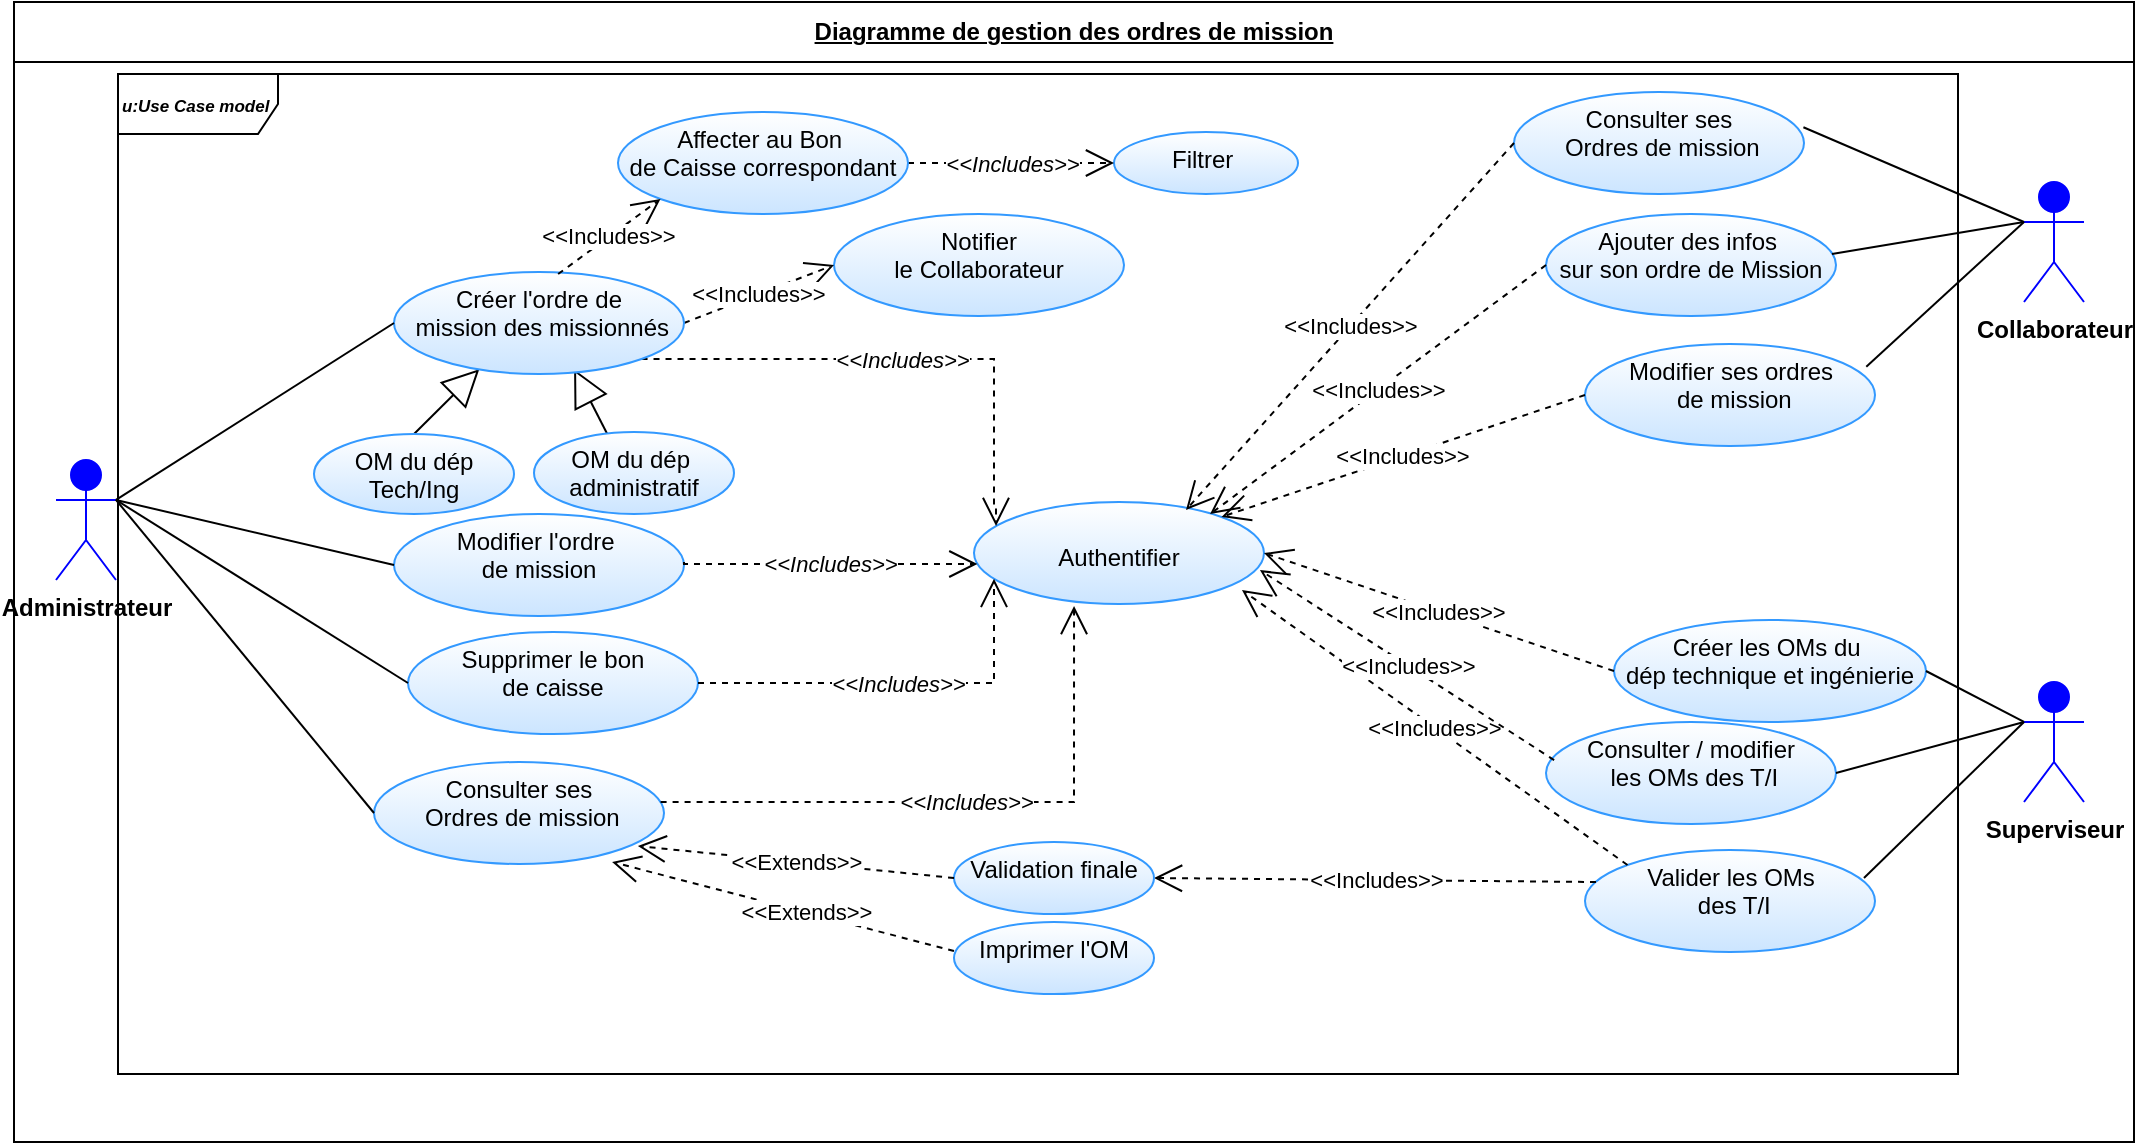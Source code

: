 <mxfile version="24.4.10" type="github">
  <diagram name="Page-1" id="1s-kNIn9ZSsuVjY9I_-7">
    <mxGraphModel dx="2213" dy="1962" grid="1" gridSize="10" guides="1" tooltips="1" connect="1" arrows="1" fold="1" page="1" pageScale="1" pageWidth="827" pageHeight="1169" math="0" shadow="0">
      <root>
        <mxCell id="0" />
        <mxCell id="1" parent="0" />
        <mxCell id="3I1Q3FmlnKjEjvLCsBJX-1" value="&lt;u&gt;Diagramme de gestion des ordres de mission&lt;/u&gt;" style="swimlane;fontStyle=1;align=center;horizontal=1;startSize=30;collapsible=0;html=1;whiteSpace=wrap;" vertex="1" parent="1">
          <mxGeometry x="-680" y="-120" width="1060" height="570" as="geometry" />
        </mxCell>
        <mxCell id="3I1Q3FmlnKjEjvLCsBJX-2" value="&lt;i&gt;&lt;font style=&quot;font-size: 8.5px;&quot;&gt;&lt;b style=&quot;&quot;&gt;u:Use Case model&lt;/b&gt;&lt;/font&gt;&lt;/i&gt;" style="shape=umlFrame;whiteSpace=wrap;html=1;pointerEvents=0;recursiveResize=0;container=1;collapsible=0;width=80;align=left;" vertex="1" parent="3I1Q3FmlnKjEjvLCsBJX-1">
          <mxGeometry width="920" height="500" relative="1" as="geometry">
            <mxPoint x="52" y="36" as="offset" />
          </mxGeometry>
        </mxCell>
        <mxCell id="3I1Q3FmlnKjEjvLCsBJX-3" value="&lt;div&gt;&lt;br&gt;&lt;/div&gt;Authentifier" style="ellipse;whiteSpace=wrap;html=1;verticalAlign=top;strokeColor=#3399FF;gradientColor=#CCE5FF;" vertex="1" parent="3I1Q3FmlnKjEjvLCsBJX-2">
          <mxGeometry x="428" y="214" width="145" height="51" as="geometry" />
        </mxCell>
        <mxCell id="3I1Q3FmlnKjEjvLCsBJX-4" value="&lt;div&gt;Supprimer le bon&lt;/div&gt;&lt;div&gt;de caisse&lt;/div&gt;" style="ellipse;whiteSpace=wrap;html=1;verticalAlign=top;strokeColor=#3399FF;gradientColor=#CCE5FF;" vertex="1" parent="3I1Q3FmlnKjEjvLCsBJX-2">
          <mxGeometry x="145" y="279" width="145" height="51" as="geometry" />
        </mxCell>
        <mxCell id="3I1Q3FmlnKjEjvLCsBJX-5" value="&lt;i&gt;&amp;lt;&amp;lt;Includes&amp;gt;&amp;gt;&lt;/i&gt;" style="endArrow=open;endSize=12;dashed=1;html=1;rounded=0;edgeStyle=orthogonalEdgeStyle;exitX=1;exitY=0.5;exitDx=0;exitDy=0;" edge="1" parent="3I1Q3FmlnKjEjvLCsBJX-2" source="3I1Q3FmlnKjEjvLCsBJX-4" target="3I1Q3FmlnKjEjvLCsBJX-3">
          <mxGeometry width="160" relative="1" as="geometry">
            <mxPoint x="403" y="114.5" as="sourcePoint" />
            <mxPoint x="699" y="399" as="targetPoint" />
            <Array as="points">
              <mxPoint x="438" y="305" />
            </Array>
          </mxGeometry>
        </mxCell>
        <mxCell id="3I1Q3FmlnKjEjvLCsBJX-6" value="Modifier l&#39;ordre&amp;nbsp;&lt;div&gt;de mission&lt;/div&gt;" style="ellipse;whiteSpace=wrap;html=1;verticalAlign=top;strokeColor=#3399FF;gradientColor=#CCE5FF;" vertex="1" parent="3I1Q3FmlnKjEjvLCsBJX-2">
          <mxGeometry x="138" y="220" width="145" height="51" as="geometry" />
        </mxCell>
        <mxCell id="3I1Q3FmlnKjEjvLCsBJX-9" value="&lt;i&gt;&amp;lt;&amp;lt;Includes&amp;gt;&amp;gt;&lt;/i&gt;" style="endArrow=open;endSize=12;dashed=1;html=1;rounded=0;edgeStyle=orthogonalEdgeStyle;exitX=1;exitY=1;exitDx=0;exitDy=0;entryX=0.076;entryY=0.235;entryDx=0;entryDy=0;entryPerimeter=0;" edge="1" parent="3I1Q3FmlnKjEjvLCsBJX-2" source="3I1Q3FmlnKjEjvLCsBJX-25" target="3I1Q3FmlnKjEjvLCsBJX-3">
          <mxGeometry width="160" relative="1" as="geometry">
            <mxPoint x="280.97" y="150.997" as="sourcePoint" />
            <mxPoint x="488" y="184" as="targetPoint" />
            <Array as="points">
              <mxPoint x="438" y="142" />
              <mxPoint x="438" y="217" />
              <mxPoint x="439" y="217" />
            </Array>
          </mxGeometry>
        </mxCell>
        <mxCell id="3I1Q3FmlnKjEjvLCsBJX-16" value="&lt;div&gt;Filtrer&amp;nbsp;&lt;/div&gt;" style="ellipse;whiteSpace=wrap;html=1;verticalAlign=top;strokeColor=#3399FF;gradientColor=#CCE5FF;" vertex="1" parent="3I1Q3FmlnKjEjvLCsBJX-2">
          <mxGeometry x="498" y="29" width="92" height="31" as="geometry" />
        </mxCell>
        <mxCell id="3I1Q3FmlnKjEjvLCsBJX-17" value="&lt;i&gt;&amp;lt;&amp;lt;Includes&amp;gt;&amp;gt;&lt;/i&gt;" style="endArrow=open;endSize=12;dashed=1;html=1;rounded=0;edgeStyle=orthogonalEdgeStyle;exitX=1;exitY=0.5;exitDx=0;exitDy=0;entryX=0;entryY=0.5;entryDx=0;entryDy=0;" edge="1" parent="3I1Q3FmlnKjEjvLCsBJX-2" source="3I1Q3FmlnKjEjvLCsBJX-26" target="3I1Q3FmlnKjEjvLCsBJX-16">
          <mxGeometry width="160" relative="1" as="geometry">
            <mxPoint x="268" y="333" as="sourcePoint" />
            <mxPoint x="423" y="333" as="targetPoint" />
          </mxGeometry>
        </mxCell>
        <mxCell id="3I1Q3FmlnKjEjvLCsBJX-28" value="" style="endArrow=block;endSize=16;endFill=0;html=1;rounded=0;exitX=0.367;exitY=0.028;exitDx=0;exitDy=0;exitPerimeter=0;entryX=0.621;entryY=0.954;entryDx=0;entryDy=0;entryPerimeter=0;" edge="1" parent="3I1Q3FmlnKjEjvLCsBJX-2" source="3I1Q3FmlnKjEjvLCsBJX-31" target="3I1Q3FmlnKjEjvLCsBJX-25">
          <mxGeometry width="160" relative="1" as="geometry">
            <mxPoint x="392" y="498.664" as="sourcePoint" />
            <mxPoint x="481" y="356" as="targetPoint" />
          </mxGeometry>
        </mxCell>
        <mxCell id="3I1Q3FmlnKjEjvLCsBJX-29" value="" style="endArrow=block;endSize=16;endFill=0;html=1;rounded=0;entryX=0.294;entryY=0.954;entryDx=0;entryDy=0;entryPerimeter=0;exitX=0.5;exitY=0;exitDx=0;exitDy=0;strokeColor=#000000;" edge="1" parent="3I1Q3FmlnKjEjvLCsBJX-2" source="3I1Q3FmlnKjEjvLCsBJX-30" target="3I1Q3FmlnKjEjvLCsBJX-25">
          <mxGeometry width="160" relative="1" as="geometry">
            <mxPoint x="276" y="499" as="sourcePoint" />
            <mxPoint x="379" y="469" as="targetPoint" />
          </mxGeometry>
        </mxCell>
        <mxCell id="3I1Q3FmlnKjEjvLCsBJX-30" value="&lt;div&gt;OM&amp;nbsp;&lt;span style=&quot;background-color: initial;&quot;&gt;du dép Tech/Ing&lt;/span&gt;&lt;br&gt;&lt;/div&gt;" style="ellipse;whiteSpace=wrap;html=1;verticalAlign=top;strokeColor=#3399FF;gradientColor=#CCE5FF;" vertex="1" parent="3I1Q3FmlnKjEjvLCsBJX-2">
          <mxGeometry x="98" y="180" width="100" height="40" as="geometry" />
        </mxCell>
        <mxCell id="3I1Q3FmlnKjEjvLCsBJX-31" value="&lt;div&gt;OM&amp;nbsp;&lt;span style=&quot;background-color: initial;&quot;&gt;du dép&amp;nbsp;&lt;/span&gt;&lt;/div&gt;&lt;div&gt;&lt;span style=&quot;background-color: initial;&quot;&gt;administratif&lt;/span&gt;&lt;/div&gt;" style="ellipse;whiteSpace=wrap;html=1;verticalAlign=top;strokeColor=#3399FF;gradientColor=#CCE5FF;" vertex="1" parent="3I1Q3FmlnKjEjvLCsBJX-2">
          <mxGeometry x="208" y="179" width="100" height="41" as="geometry" />
        </mxCell>
        <mxCell id="3I1Q3FmlnKjEjvLCsBJX-32" value="Notifier&lt;div&gt;le Collaborateur&lt;/div&gt;" style="ellipse;whiteSpace=wrap;html=1;verticalAlign=top;strokeColor=#3399FF;gradientColor=#CCE5FF;" vertex="1" parent="3I1Q3FmlnKjEjvLCsBJX-2">
          <mxGeometry x="358" y="70" width="145" height="51" as="geometry" />
        </mxCell>
        <mxCell id="3I1Q3FmlnKjEjvLCsBJX-33" value="&amp;lt;&amp;lt;Includes&amp;gt;&amp;gt;" style="endArrow=open;endSize=12;dashed=1;html=1;rounded=0;exitX=1;exitY=0.5;exitDx=0;exitDy=0;entryX=0;entryY=0.5;entryDx=0;entryDy=0;" edge="1" parent="3I1Q3FmlnKjEjvLCsBJX-2" source="3I1Q3FmlnKjEjvLCsBJX-25" target="3I1Q3FmlnKjEjvLCsBJX-32">
          <mxGeometry width="160" relative="1" as="geometry">
            <mxPoint x="504" y="448" as="sourcePoint" />
            <mxPoint x="640" y="483" as="targetPoint" />
          </mxGeometry>
        </mxCell>
        <mxCell id="3I1Q3FmlnKjEjvLCsBJX-25" value="Créer l&#39;ordre de&lt;div&gt;&amp;nbsp;mission des missionnés&lt;/div&gt;" style="ellipse;whiteSpace=wrap;html=1;verticalAlign=top;strokeColor=#3399FF;gradientColor=#CCE5FF;" vertex="1" parent="3I1Q3FmlnKjEjvLCsBJX-2">
          <mxGeometry x="138" y="99" width="145" height="51" as="geometry" />
        </mxCell>
        <mxCell id="3I1Q3FmlnKjEjvLCsBJX-26" value="Affecter au Bon&amp;nbsp;&lt;div&gt;de Caisse correspondant&lt;/div&gt;" style="ellipse;whiteSpace=wrap;html=1;verticalAlign=top;strokeColor=#3399FF;gradientColor=#CCE5FF;gradientDirection=south;" vertex="1" parent="3I1Q3FmlnKjEjvLCsBJX-2">
          <mxGeometry x="250" y="19" width="145" height="51" as="geometry" />
        </mxCell>
        <mxCell id="3I1Q3FmlnKjEjvLCsBJX-36" value="&amp;lt;&amp;lt;Includes&amp;gt;&amp;gt;" style="endArrow=open;endSize=12;dashed=1;html=1;rounded=0;exitX=0.566;exitY=0.02;exitDx=0;exitDy=0;entryX=0;entryY=1;entryDx=0;entryDy=0;exitPerimeter=0;" edge="1" parent="3I1Q3FmlnKjEjvLCsBJX-2" source="3I1Q3FmlnKjEjvLCsBJX-25" target="3I1Q3FmlnKjEjvLCsBJX-26">
          <mxGeometry width="160" relative="1" as="geometry">
            <mxPoint x="333" y="153" as="sourcePoint" />
            <mxPoint x="440" y="137" as="targetPoint" />
          </mxGeometry>
        </mxCell>
        <mxCell id="3I1Q3FmlnKjEjvLCsBJX-39" value="Ajouter des infos&amp;nbsp;&lt;div&gt;sur&amp;nbsp;&lt;span style=&quot;background-color: initial;&quot;&gt;son ordre&amp;nbsp;&lt;/span&gt;&lt;span style=&quot;background-color: initial;&quot;&gt;de Mission&lt;/span&gt;&lt;/div&gt;" style="ellipse;whiteSpace=wrap;html=1;verticalAlign=top;strokeColor=#3399FF;gradientColor=#CCE5FF;" vertex="1" parent="3I1Q3FmlnKjEjvLCsBJX-2">
          <mxGeometry x="714" y="70" width="145" height="51" as="geometry" />
        </mxCell>
        <mxCell id="3I1Q3FmlnKjEjvLCsBJX-41" value="Consulter ses&lt;div&gt;&amp;nbsp;Ordres&amp;nbsp;&lt;span style=&quot;background-color: initial;&quot;&gt;de mission&lt;/span&gt;&lt;/div&gt;" style="ellipse;whiteSpace=wrap;html=1;verticalAlign=top;strokeColor=#3399FF;gradientColor=#CCE5FF;" vertex="1" parent="3I1Q3FmlnKjEjvLCsBJX-2">
          <mxGeometry x="698" y="9" width="145" height="51" as="geometry" />
        </mxCell>
        <mxCell id="3I1Q3FmlnKjEjvLCsBJX-43" value="Modifier ses ordres&lt;div&gt;&amp;nbsp;de mission&lt;/div&gt;" style="ellipse;whiteSpace=wrap;html=1;verticalAlign=top;strokeColor=#3399FF;gradientColor=#CCE5FF;" vertex="1" parent="3I1Q3FmlnKjEjvLCsBJX-2">
          <mxGeometry x="733.5" y="135" width="145" height="51" as="geometry" />
        </mxCell>
        <mxCell id="3I1Q3FmlnKjEjvLCsBJX-51" value="&lt;div&gt;Créer les OMs du&amp;nbsp;&lt;/div&gt;&lt;div&gt;dép technique et ingénierie&lt;div&gt;&lt;br&gt;&lt;/div&gt;&lt;/div&gt;" style="ellipse;whiteSpace=wrap;html=1;verticalAlign=top;strokeColor=#3399FF;gradientColor=#CCE5FF;" vertex="1" parent="3I1Q3FmlnKjEjvLCsBJX-2">
          <mxGeometry x="748" y="273" width="156" height="51" as="geometry" />
        </mxCell>
        <mxCell id="3I1Q3FmlnKjEjvLCsBJX-50" value="&lt;div&gt;Consulter / modifier&lt;/div&gt;&lt;div&gt;&amp;nbsp;les OMs des T/I&lt;/div&gt;" style="ellipse;whiteSpace=wrap;html=1;verticalAlign=top;strokeColor=#3399FF;gradientColor=#CCE5FF;" vertex="1" parent="3I1Q3FmlnKjEjvLCsBJX-2">
          <mxGeometry x="714" y="324" width="145" height="51" as="geometry" />
        </mxCell>
        <mxCell id="3I1Q3FmlnKjEjvLCsBJX-48" value="&lt;div&gt;Valider les OMs&lt;/div&gt;&lt;div&gt;&amp;nbsp;des T/I&lt;br&gt;&lt;/div&gt;" style="ellipse;whiteSpace=wrap;html=1;verticalAlign=top;strokeColor=#3399FF;gradientColor=#CCE5FF;" vertex="1" parent="3I1Q3FmlnKjEjvLCsBJX-2">
          <mxGeometry x="733.5" y="388" width="145" height="51" as="geometry" />
        </mxCell>
        <mxCell id="3I1Q3FmlnKjEjvLCsBJX-49" value="&amp;lt;&amp;lt;Includes&amp;gt;&amp;gt;" style="endArrow=open;endSize=12;dashed=1;html=1;rounded=0;exitX=0.038;exitY=0.314;exitDx=0;exitDy=0;entryX=1;entryY=0.5;entryDx=0;entryDy=0;exitPerimeter=0;" edge="1" parent="3I1Q3FmlnKjEjvLCsBJX-2" source="3I1Q3FmlnKjEjvLCsBJX-48" target="3I1Q3FmlnKjEjvLCsBJX-54">
          <mxGeometry width="160" relative="1" as="geometry">
            <mxPoint x="963" y="456" as="sourcePoint" />
            <mxPoint x="790" y="660" as="targetPoint" />
          </mxGeometry>
        </mxCell>
        <mxCell id="3I1Q3FmlnKjEjvLCsBJX-54" value="Validation finale" style="ellipse;whiteSpace=wrap;html=1;verticalAlign=top;strokeColor=#3399FF;gradientColor=#CCE5FF;" vertex="1" parent="3I1Q3FmlnKjEjvLCsBJX-2">
          <mxGeometry x="418" y="384" width="100" height="36" as="geometry" />
        </mxCell>
        <mxCell id="3I1Q3FmlnKjEjvLCsBJX-46" value="Imprimer l&#39;OM" style="ellipse;whiteSpace=wrap;html=1;verticalAlign=top;strokeColor=#3399FF;gradientColor=#CCE5FF;" vertex="1" parent="3I1Q3FmlnKjEjvLCsBJX-2">
          <mxGeometry x="418" y="424" width="100" height="36" as="geometry" />
        </mxCell>
        <mxCell id="3I1Q3FmlnKjEjvLCsBJX-47" value="&amp;lt;&amp;lt;Extends&amp;gt;&amp;gt;" style="endArrow=open;endSize=12;dashed=1;html=1;rounded=0;exitX=0;exitY=0.5;exitDx=0;exitDy=0;entryX=0.91;entryY=0.824;entryDx=0;entryDy=0;entryPerimeter=0;" edge="1" parent="3I1Q3FmlnKjEjvLCsBJX-2" source="3I1Q3FmlnKjEjvLCsBJX-54" target="3I1Q3FmlnKjEjvLCsBJX-55">
          <mxGeometry width="160" relative="1" as="geometry">
            <mxPoint x="608" y="661" as="sourcePoint" />
            <mxPoint x="453" y="661" as="targetPoint" />
          </mxGeometry>
        </mxCell>
        <mxCell id="3I1Q3FmlnKjEjvLCsBJX-57" value="" style="endArrow=open;endSize=12;dashed=1;html=1;rounded=0;exitX=0;exitY=0.403;exitDx=0;exitDy=0;exitPerimeter=0;entryX=0.821;entryY=0.98;entryDx=0;entryDy=0;entryPerimeter=0;" edge="1" parent="3I1Q3FmlnKjEjvLCsBJX-2" source="3I1Q3FmlnKjEjvLCsBJX-46" target="3I1Q3FmlnKjEjvLCsBJX-55">
          <mxGeometry width="160" relative="1" as="geometry">
            <mxPoint x="-70" y="312" as="sourcePoint" />
            <mxPoint x="-250" y="310" as="targetPoint" />
          </mxGeometry>
        </mxCell>
        <mxCell id="3I1Q3FmlnKjEjvLCsBJX-59" value="&amp;lt;&amp;lt;Extends&amp;gt;&amp;gt;" style="edgeLabel;html=1;align=center;verticalAlign=middle;resizable=0;points=[];" vertex="1" connectable="0" parent="3I1Q3FmlnKjEjvLCsBJX-57">
          <mxGeometry x="-0.139" y="4" relative="1" as="geometry">
            <mxPoint y="-4" as="offset" />
          </mxGeometry>
        </mxCell>
        <mxCell id="3I1Q3FmlnKjEjvLCsBJX-55" value="Consulter ses&lt;div&gt;&amp;nbsp;Ordres&amp;nbsp;&lt;span style=&quot;background-color: initial;&quot;&gt;de mission&lt;/span&gt;&lt;/div&gt;" style="ellipse;whiteSpace=wrap;html=1;verticalAlign=top;strokeColor=#3399FF;gradientColor=#CCE5FF;" vertex="1" parent="3I1Q3FmlnKjEjvLCsBJX-2">
          <mxGeometry x="128" y="344" width="145" height="51" as="geometry" />
        </mxCell>
        <mxCell id="3I1Q3FmlnKjEjvLCsBJX-61" value="&lt;i&gt;&amp;lt;&amp;lt;Includes&amp;gt;&amp;gt;&lt;/i&gt;" style="endArrow=open;endSize=12;dashed=1;html=1;rounded=0;edgeStyle=orthogonalEdgeStyle;exitX=1;exitY=0.5;exitDx=0;exitDy=0;" edge="1" parent="3I1Q3FmlnKjEjvLCsBJX-2" target="3I1Q3FmlnKjEjvLCsBJX-3">
          <mxGeometry width="160" relative="1" as="geometry">
            <mxPoint x="283" y="244" as="sourcePoint" />
            <mxPoint x="386" y="244" as="targetPoint" />
            <Array as="points">
              <mxPoint x="283" y="245" />
            </Array>
          </mxGeometry>
        </mxCell>
        <mxCell id="3I1Q3FmlnKjEjvLCsBJX-65" value="&amp;lt;&amp;lt;Includes&amp;gt;&amp;gt;" style="endArrow=open;endSize=12;dashed=1;html=1;rounded=0;exitX=0;exitY=0;exitDx=0;exitDy=0;entryX=0.924;entryY=0.863;entryDx=0;entryDy=0;entryPerimeter=0;" edge="1" parent="3I1Q3FmlnKjEjvLCsBJX-2" source="3I1Q3FmlnKjEjvLCsBJX-48" target="3I1Q3FmlnKjEjvLCsBJX-3">
          <mxGeometry width="160" relative="1" as="geometry">
            <mxPoint x="801" y="411" as="sourcePoint" />
            <mxPoint x="580" y="407" as="targetPoint" />
          </mxGeometry>
        </mxCell>
        <mxCell id="3I1Q3FmlnKjEjvLCsBJX-66" value="&amp;lt;&amp;lt;Includes&amp;gt;&amp;gt;" style="endArrow=open;endSize=12;dashed=1;html=1;rounded=0;exitX=0.028;exitY=0.373;exitDx=0;exitDy=0;entryX=0.986;entryY=0.667;entryDx=0;entryDy=0;exitPerimeter=0;entryPerimeter=0;" edge="1" parent="3I1Q3FmlnKjEjvLCsBJX-2" source="3I1Q3FmlnKjEjvLCsBJX-50" target="3I1Q3FmlnKjEjvLCsBJX-3">
          <mxGeometry width="160" relative="1" as="geometry">
            <mxPoint x="816" y="403" as="sourcePoint" />
            <mxPoint x="635" y="286" as="targetPoint" />
          </mxGeometry>
        </mxCell>
        <mxCell id="3I1Q3FmlnKjEjvLCsBJX-67" value="&amp;lt;&amp;lt;Includes&amp;gt;&amp;gt;" style="endArrow=open;endSize=12;dashed=1;html=1;rounded=0;exitX=0;exitY=0.5;exitDx=0;exitDy=0;entryX=1;entryY=0.5;entryDx=0;entryDy=0;" edge="1" parent="3I1Q3FmlnKjEjvLCsBJX-2" source="3I1Q3FmlnKjEjvLCsBJX-51" target="3I1Q3FmlnKjEjvLCsBJX-3">
          <mxGeometry width="160" relative="1" as="geometry">
            <mxPoint x="814" y="344" as="sourcePoint" />
            <mxPoint x="633" y="294" as="targetPoint" />
          </mxGeometry>
        </mxCell>
        <mxCell id="3I1Q3FmlnKjEjvLCsBJX-68" value="&amp;lt;&amp;lt;Includes&amp;gt;&amp;gt;" style="endArrow=open;endSize=12;dashed=1;html=1;rounded=0;exitX=0;exitY=0.5;exitDx=0;exitDy=0;entryX=1;entryY=0;entryDx=0;entryDy=0;" edge="1" parent="3I1Q3FmlnKjEjvLCsBJX-2" source="3I1Q3FmlnKjEjvLCsBJX-43" target="3I1Q3FmlnKjEjvLCsBJX-3">
          <mxGeometry width="160" relative="1" as="geometry">
            <mxPoint x="812" y="273" as="sourcePoint" />
            <mxPoint x="635" y="286" as="targetPoint" />
          </mxGeometry>
        </mxCell>
        <mxCell id="3I1Q3FmlnKjEjvLCsBJX-69" value="&amp;lt;&amp;lt;Includes&amp;gt;&amp;gt;" style="endArrow=open;endSize=12;dashed=1;html=1;rounded=0;exitX=0;exitY=0.5;exitDx=0;exitDy=0;entryX=0.814;entryY=0.118;entryDx=0;entryDy=0;entryPerimeter=0;" edge="1" parent="3I1Q3FmlnKjEjvLCsBJX-2" source="3I1Q3FmlnKjEjvLCsBJX-39" target="3I1Q3FmlnKjEjvLCsBJX-3">
          <mxGeometry width="160" relative="1" as="geometry">
            <mxPoint x="760" y="211" as="sourcePoint" />
            <mxPoint x="610" y="260" as="targetPoint" />
          </mxGeometry>
        </mxCell>
        <mxCell id="3I1Q3FmlnKjEjvLCsBJX-70" value="&amp;lt;&amp;lt;Includes&amp;gt;&amp;gt;" style="endArrow=open;endSize=12;dashed=1;html=1;rounded=0;exitX=0;exitY=0.5;exitDx=0;exitDy=0;entryX=0.731;entryY=0.078;entryDx=0;entryDy=0;entryPerimeter=0;" edge="1" parent="3I1Q3FmlnKjEjvLCsBJX-2" source="3I1Q3FmlnKjEjvLCsBJX-41" target="3I1Q3FmlnKjEjvLCsBJX-3">
          <mxGeometry width="160" relative="1" as="geometry">
            <mxPoint x="760" y="151" as="sourcePoint" />
            <mxPoint x="608" y="266" as="targetPoint" />
          </mxGeometry>
        </mxCell>
        <mxCell id="3I1Q3FmlnKjEjvLCsBJX-71" value="&lt;i&gt;&amp;lt;&amp;lt;Includes&amp;gt;&amp;gt;&lt;/i&gt;" style="endArrow=open;endSize=12;dashed=1;html=1;rounded=0;edgeStyle=orthogonalEdgeStyle;entryX=0.345;entryY=1.02;entryDx=0;entryDy=0;entryPerimeter=0;" edge="1" parent="3I1Q3FmlnKjEjvLCsBJX-2" source="3I1Q3FmlnKjEjvLCsBJX-55" target="3I1Q3FmlnKjEjvLCsBJX-3">
          <mxGeometry width="160" relative="1" as="geometry">
            <mxPoint x="278" y="364" as="sourcePoint" />
            <mxPoint x="478" y="274" as="targetPoint" />
            <Array as="points">
              <mxPoint x="478" y="364" />
            </Array>
          </mxGeometry>
        </mxCell>
        <object label="&lt;b&gt;Administrateur&lt;/b&gt;&lt;div&gt;&lt;b&gt;&lt;br&gt;&lt;/b&gt;&lt;/div&gt;" Admin="" id="3I1Q3FmlnKjEjvLCsBJX-18">
          <mxCell style="shape=umlActor;verticalLabelPosition=bottom;verticalAlign=top;html=1;outlineConnect=0;direction=east;rotation=0;fillColor=#0000FF;strokeColor=#0000FF;" vertex="1" parent="3I1Q3FmlnKjEjvLCsBJX-1">
            <mxGeometry x="21" y="229" width="30" height="60" as="geometry" />
          </mxCell>
        </object>
        <mxCell id="3I1Q3FmlnKjEjvLCsBJX-19" value="" style="endArrow=none;html=1;rounded=0;entryX=0;entryY=0.5;entryDx=0;entryDy=0;exitX=1;exitY=0.333;exitDx=0;exitDy=0;exitPerimeter=0;" edge="1" parent="3I1Q3FmlnKjEjvLCsBJX-1" source="3I1Q3FmlnKjEjvLCsBJX-18" target="3I1Q3FmlnKjEjvLCsBJX-4">
          <mxGeometry width="50" height="50" relative="1" as="geometry">
            <mxPoint x="288" y="447" as="sourcePoint" />
            <mxPoint x="372" y="324" as="targetPoint" />
          </mxGeometry>
        </mxCell>
        <mxCell id="3I1Q3FmlnKjEjvLCsBJX-20" value="" style="endArrow=none;html=1;rounded=0;entryX=0;entryY=0.5;entryDx=0;entryDy=0;exitX=1;exitY=0.333;exitDx=0;exitDy=0;exitPerimeter=0;" edge="1" parent="3I1Q3FmlnKjEjvLCsBJX-1" source="3I1Q3FmlnKjEjvLCsBJX-18" target="3I1Q3FmlnKjEjvLCsBJX-6">
          <mxGeometry width="50" height="50" relative="1" as="geometry">
            <mxPoint x="349" y="451" as="sourcePoint" />
            <mxPoint x="429" y="536" as="targetPoint" />
          </mxGeometry>
        </mxCell>
        <mxCell id="3I1Q3FmlnKjEjvLCsBJX-22" value="" style="endArrow=none;html=1;rounded=0;entryX=0;entryY=0.5;entryDx=0;entryDy=0;exitX=1;exitY=0.333;exitDx=0;exitDy=0;exitPerimeter=0;" edge="1" parent="3I1Q3FmlnKjEjvLCsBJX-1" source="3I1Q3FmlnKjEjvLCsBJX-18" target="3I1Q3FmlnKjEjvLCsBJX-25">
          <mxGeometry width="50" height="50" relative="1" as="geometry">
            <mxPoint x="61" y="259" as="sourcePoint" />
            <mxPoint x="82.03" y="108.014" as="targetPoint" />
          </mxGeometry>
        </mxCell>
        <object label="&lt;div&gt;&lt;b&gt;Collaborateur&lt;/b&gt;&lt;/div&gt;&lt;div&gt;&lt;b&gt;&lt;br&gt;&lt;/b&gt;&lt;/div&gt;" Admin="" id="3I1Q3FmlnKjEjvLCsBJX-23">
          <mxCell style="shape=umlActor;verticalLabelPosition=bottom;verticalAlign=top;html=1;outlineConnect=0;direction=east;rotation=0;fillColor=#0000FF;strokeColor=#0000FF;" vertex="1" parent="3I1Q3FmlnKjEjvLCsBJX-1">
            <mxGeometry x="1005" y="90" width="30" height="60" as="geometry" />
          </mxCell>
        </object>
        <object label="&lt;div&gt;&lt;b&gt;Superviseur&lt;/b&gt;&lt;/div&gt;" Admin="" id="3I1Q3FmlnKjEjvLCsBJX-37">
          <mxCell style="shape=umlActor;verticalLabelPosition=bottom;verticalAlign=top;html=1;outlineConnect=0;direction=east;rotation=0;fillColor=#0000FF;strokeColor=#0000FF;" vertex="1" parent="3I1Q3FmlnKjEjvLCsBJX-1">
            <mxGeometry x="1005" y="340" width="30" height="60" as="geometry" />
          </mxCell>
        </object>
        <mxCell id="3I1Q3FmlnKjEjvLCsBJX-38" value="" style="endArrow=none;html=1;rounded=0;entryX=0;entryY=0.333;entryDx=0;entryDy=0;entryPerimeter=0;exitX=1;exitY=0.5;exitDx=0;exitDy=0;" edge="1" parent="3I1Q3FmlnKjEjvLCsBJX-1" source="3I1Q3FmlnKjEjvLCsBJX-51" target="3I1Q3FmlnKjEjvLCsBJX-37">
          <mxGeometry width="50" height="50" relative="1" as="geometry">
            <mxPoint x="800" y="372" as="sourcePoint" />
            <mxPoint x="1020" y="372" as="targetPoint" />
          </mxGeometry>
        </mxCell>
        <mxCell id="3I1Q3FmlnKjEjvLCsBJX-44" value="" style="endArrow=none;html=1;rounded=0;exitX=0.97;exitY=0.222;exitDx=0;exitDy=0;exitPerimeter=0;entryX=0;entryY=0.333;entryDx=0;entryDy=0;entryPerimeter=0;" edge="1" parent="3I1Q3FmlnKjEjvLCsBJX-1" source="3I1Q3FmlnKjEjvLCsBJX-43" target="3I1Q3FmlnKjEjvLCsBJX-23">
          <mxGeometry width="50" height="50" relative="1" as="geometry">
            <mxPoint x="646" y="300" as="sourcePoint" />
            <mxPoint x="947" y="99" as="targetPoint" />
          </mxGeometry>
        </mxCell>
        <mxCell id="3I1Q3FmlnKjEjvLCsBJX-42" value="" style="endArrow=none;html=1;rounded=0;exitX=0.998;exitY=0.346;exitDx=0;exitDy=0;exitPerimeter=0;entryX=0;entryY=0.333;entryDx=0;entryDy=0;entryPerimeter=0;" edge="1" parent="3I1Q3FmlnKjEjvLCsBJX-1" source="3I1Q3FmlnKjEjvLCsBJX-41" target="3I1Q3FmlnKjEjvLCsBJX-23">
          <mxGeometry width="50" height="50" relative="1" as="geometry">
            <mxPoint x="644" y="214" as="sourcePoint" />
            <mxPoint x="947" y="99" as="targetPoint" />
          </mxGeometry>
        </mxCell>
        <mxCell id="3I1Q3FmlnKjEjvLCsBJX-40" value="" style="endArrow=none;html=1;rounded=0;exitX=0.986;exitY=0.392;exitDx=0;exitDy=0;exitPerimeter=0;entryX=0;entryY=0.333;entryDx=0;entryDy=0;entryPerimeter=0;" edge="1" parent="3I1Q3FmlnKjEjvLCsBJX-1" source="3I1Q3FmlnKjEjvLCsBJX-39" target="3I1Q3FmlnKjEjvLCsBJX-23">
          <mxGeometry width="50" height="50" relative="1" as="geometry">
            <mxPoint x="661" y="242" as="sourcePoint" />
            <mxPoint x="947" y="99" as="targetPoint" />
          </mxGeometry>
        </mxCell>
        <mxCell id="3I1Q3FmlnKjEjvLCsBJX-52" value="" style="endArrow=none;html=1;rounded=0;exitX=1;exitY=0.5;exitDx=0;exitDy=0;entryX=0;entryY=0.333;entryDx=0;entryDy=0;entryPerimeter=0;" edge="1" parent="3I1Q3FmlnKjEjvLCsBJX-1" source="3I1Q3FmlnKjEjvLCsBJX-50" target="3I1Q3FmlnKjEjvLCsBJX-37">
          <mxGeometry width="50" height="50" relative="1" as="geometry">
            <mxPoint x="818" y="344.5" as="sourcePoint" />
            <mxPoint x="930" y="324.5" as="targetPoint" />
          </mxGeometry>
        </mxCell>
        <mxCell id="3I1Q3FmlnKjEjvLCsBJX-53" value="" style="endArrow=none;html=1;rounded=0;exitX=0.962;exitY=0.275;exitDx=0;exitDy=0;exitPerimeter=0;entryX=0;entryY=0.333;entryDx=0;entryDy=0;entryPerimeter=0;" edge="1" parent="3I1Q3FmlnKjEjvLCsBJX-1" source="3I1Q3FmlnKjEjvLCsBJX-48" target="3I1Q3FmlnKjEjvLCsBJX-37">
          <mxGeometry width="50" height="50" relative="1" as="geometry">
            <mxPoint x="901" y="191" as="sourcePoint" />
            <mxPoint x="980" y="380" as="targetPoint" />
          </mxGeometry>
        </mxCell>
        <mxCell id="3I1Q3FmlnKjEjvLCsBJX-56" value="" style="endArrow=none;html=1;rounded=0;entryX=0;entryY=0.5;entryDx=0;entryDy=0;exitX=1;exitY=0.333;exitDx=0;exitDy=0;exitPerimeter=0;" edge="1" parent="3I1Q3FmlnKjEjvLCsBJX-1" source="3I1Q3FmlnKjEjvLCsBJX-18" target="3I1Q3FmlnKjEjvLCsBJX-55">
          <mxGeometry width="50" height="50" relative="1" as="geometry">
            <mxPoint x="61" y="259" as="sourcePoint" />
            <mxPoint x="200" y="376" as="targetPoint" />
          </mxGeometry>
        </mxCell>
      </root>
    </mxGraphModel>
  </diagram>
</mxfile>
